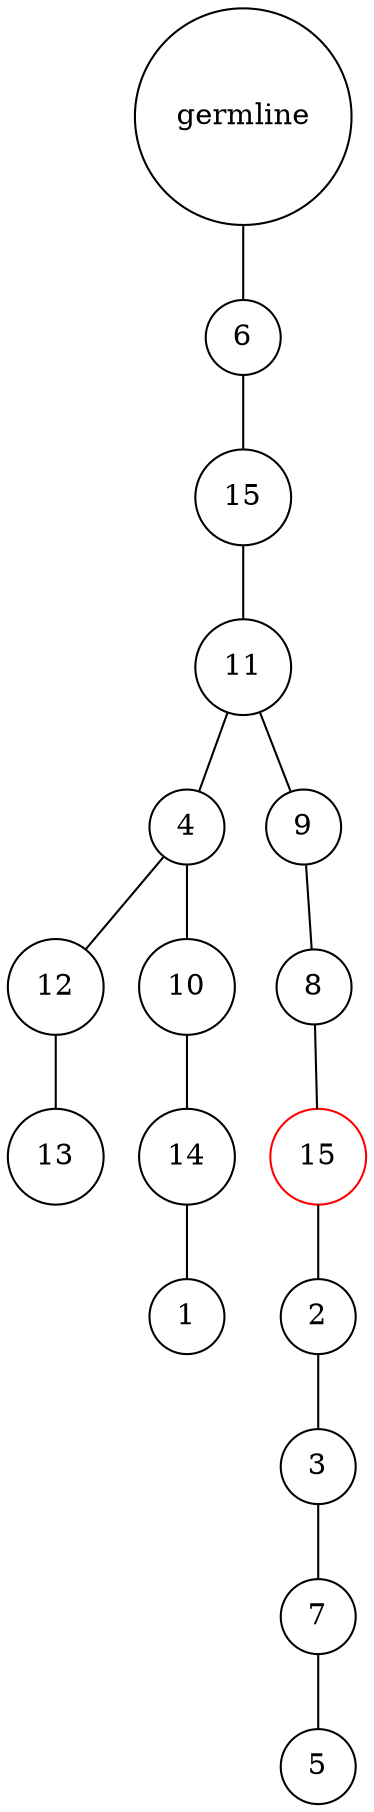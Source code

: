 graph {
	rankdir=UD;
	splines=line;
	node [shape=circle]
	"0x7f864a2e11f0" [label="germline"];
	"0x7f864a2e1220" [label="6"];
	"0x7f864a2e11f0" -- "0x7f864a2e1220" ;
	"0x7f864a2e1250" [label="15"];
	"0x7f864a2e1220" -- "0x7f864a2e1250" ;
	"0x7f864a2e1280" [label="11"];
	"0x7f864a2e1250" -- "0x7f864a2e1280" ;
	"0x7f864a2e12b0" [label="4"];
	"0x7f864a2e1280" -- "0x7f864a2e12b0" ;
	"0x7f864a2e12e0" [label="12"];
	"0x7f864a2e12b0" -- "0x7f864a2e12e0" ;
	"0x7f864a2e1310" [label="13"];
	"0x7f864a2e12e0" -- "0x7f864a2e1310" ;
	"0x7f864a2e1340" [label="10"];
	"0x7f864a2e12b0" -- "0x7f864a2e1340" ;
	"0x7f864a2e1370" [label="14"];
	"0x7f864a2e1340" -- "0x7f864a2e1370" ;
	"0x7f864a2e13a0" [label="1"];
	"0x7f864a2e1370" -- "0x7f864a2e13a0" ;
	"0x7f864a2e13d0" [label="9"];
	"0x7f864a2e1280" -- "0x7f864a2e13d0" ;
	"0x7f864a2e1400" [label="8"];
	"0x7f864a2e13d0" -- "0x7f864a2e1400" ;
	"0x7f864a2e1430" [label="15",color="red"];
	"0x7f864a2e1400" -- "0x7f864a2e1430" ;
	"0x7f864a2e1460" [label="2"];
	"0x7f864a2e1430" -- "0x7f864a2e1460" ;
	"0x7f864a2e1490" [label="3"];
	"0x7f864a2e1460" -- "0x7f864a2e1490" ;
	"0x7f864a2e14c0" [label="7"];
	"0x7f864a2e1490" -- "0x7f864a2e14c0" ;
	"0x7f864a2e14f0" [label="5"];
	"0x7f864a2e14c0" -- "0x7f864a2e14f0" ;
}
